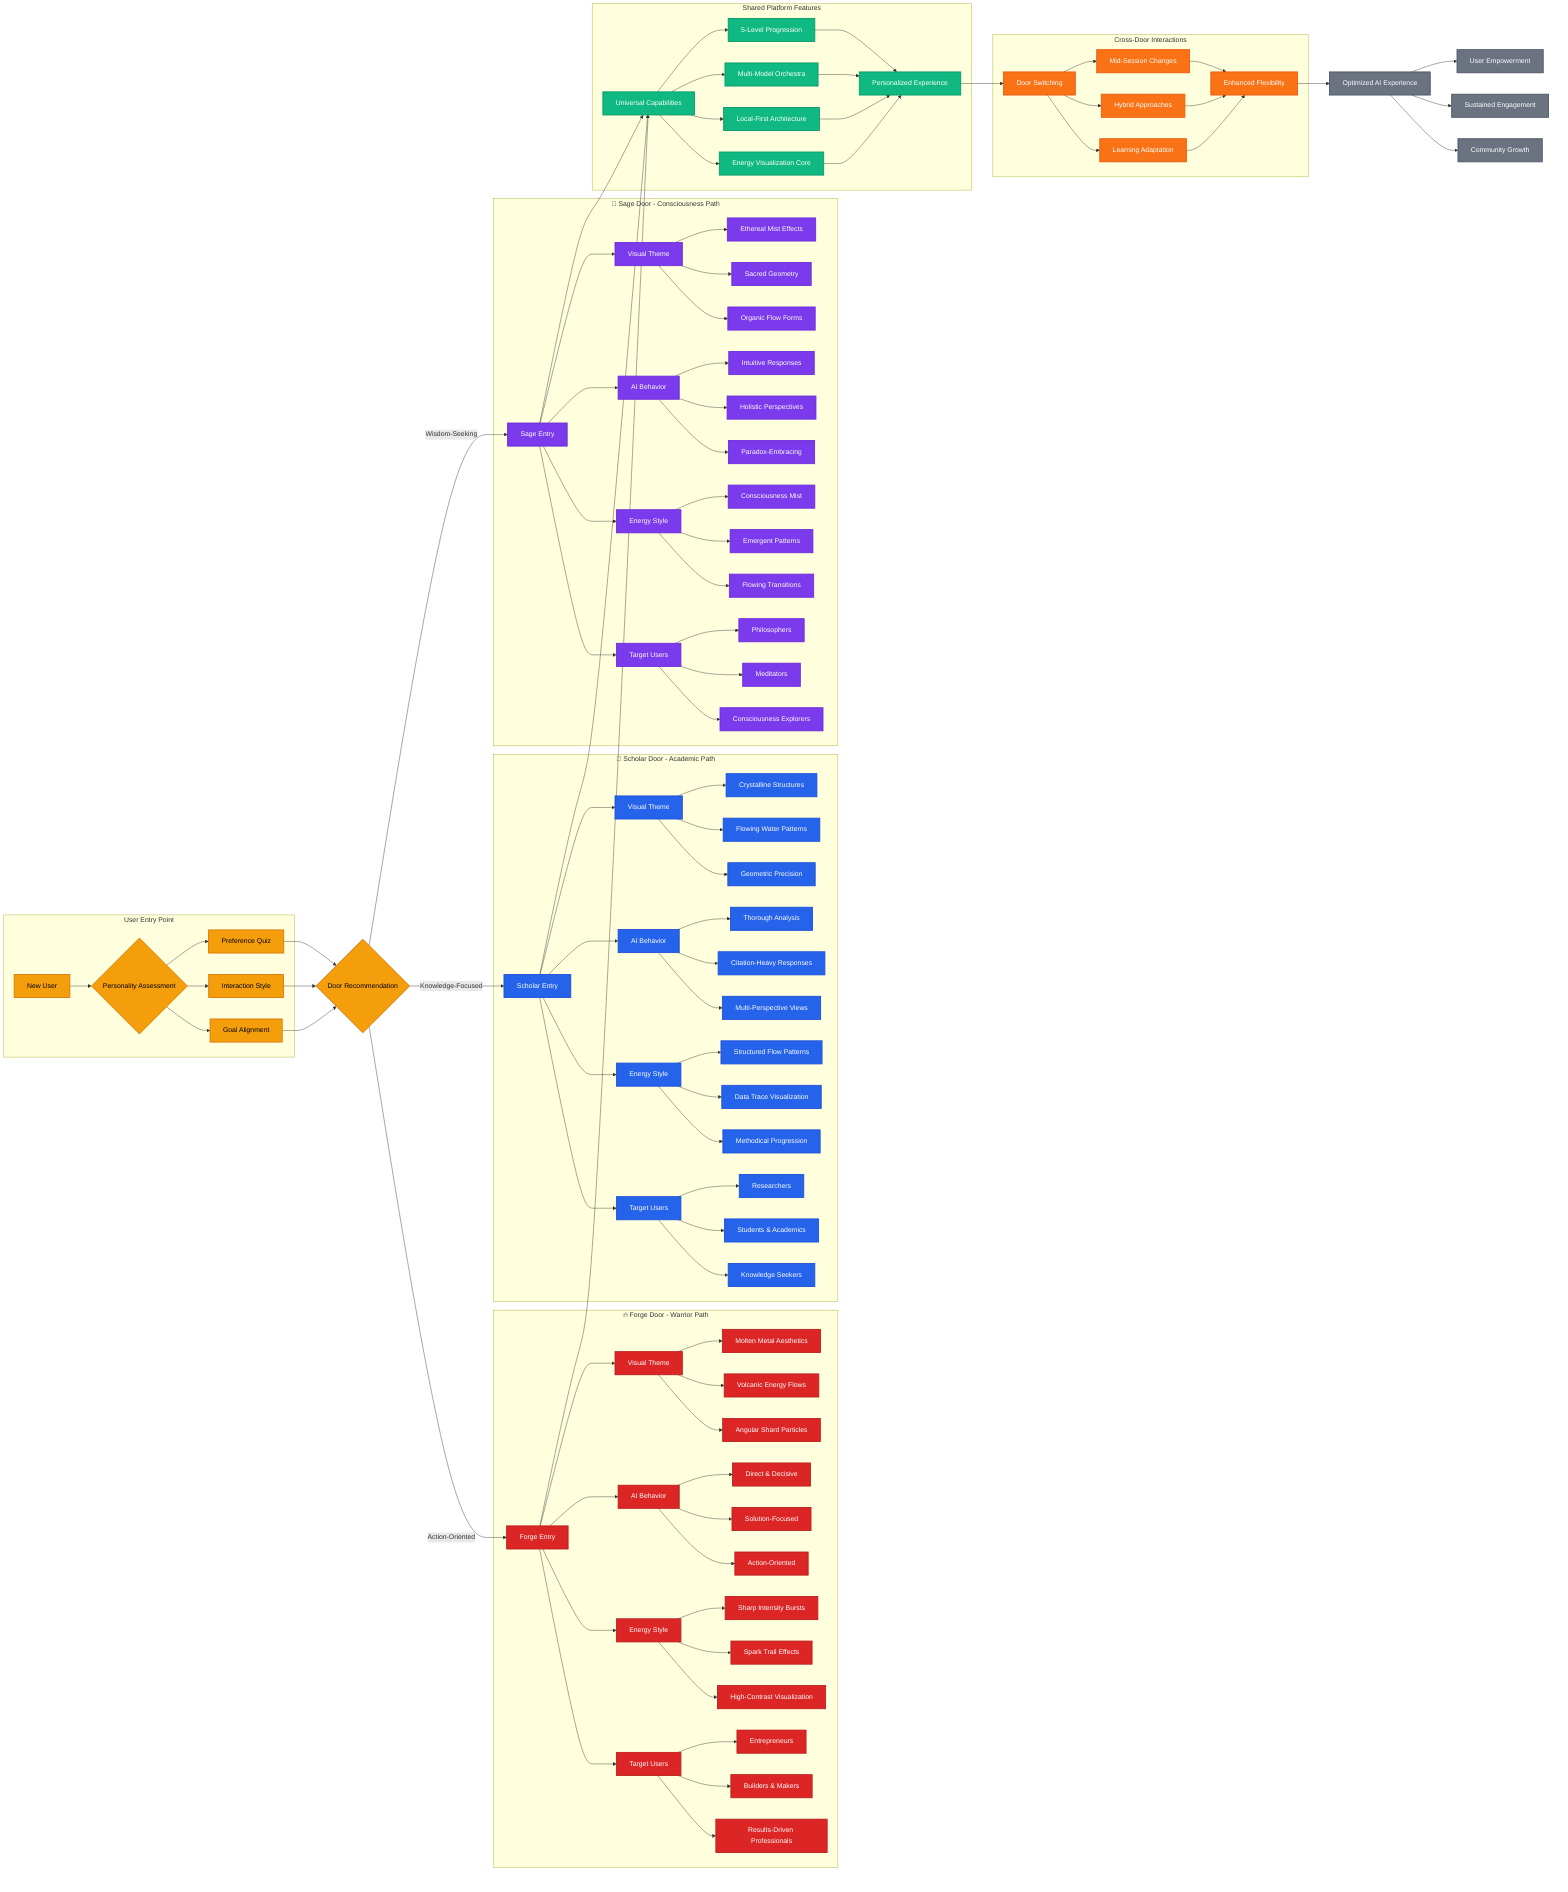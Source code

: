 graph LR
    %% WIRTHFORGE Three Doors System Overview
    %% Shows personalization paths and their characteristics
    
    subgraph "User Entry Point"
        A[New User] --> B{Personality Assessment}
        B --> B1[Preference Quiz]
        B --> B2[Interaction Style]
        B --> B3[Goal Alignment]
    end
    
    subgraph "🔥 Forge Door - Warrior Path"
        C[Forge Entry] --> C1[Visual Theme]
        C1 --> C1a[Molten Metal Aesthetics]
        C1 --> C1b[Volcanic Energy Flows]
        C1 --> C1c[Angular Shard Particles]
        
        C --> C2[AI Behavior]
        C2 --> C2a[Direct & Decisive]
        C2 --> C2b[Solution-Focused]
        C2 --> C2c[Action-Oriented]
        
        C --> C3[Energy Style]
        C3 --> C3a[Sharp Intensity Bursts]
        C3 --> C3b[Spark Trail Effects]
        C3 --> C3c[High-Contrast Visualization]
        
        C --> C4[Target Users]
        C4 --> C4a[Entrepreneurs]
        C4 --> C4b[Builders & Makers]
        C4 --> C4c[Results-Driven Professionals]
    end
    
    subgraph "💎 Scholar Door - Academic Path"
        D[Scholar Entry] --> D1[Visual Theme]
        D1 --> D1a[Crystalline Structures]
        D1 --> D1b[Flowing Water Patterns]
        D1 --> D1c[Geometric Precision]
        
        D --> D2[AI Behavior]
        D2 --> D2a[Thorough Analysis]
        D2 --> D2b[Citation-Heavy Responses]
        D2 --> D2c[Multi-Perspective Views]
        
        D --> D3[Energy Style]
        D3 --> D3a[Structured Flow Patterns]
        D3 --> D3b[Data Trace Visualization]
        D3 --> D3c[Methodical Progression]
        
        D --> D4[Target Users]
        D4 --> D4a[Researchers]
        D4 --> D4b[Students & Academics]
        D4 --> D4c[Knowledge Seekers]
    end
    
    subgraph "🌟 Sage Door - Consciousness Path"
        E[Sage Entry] --> E1[Visual Theme]
        E1 --> E1a[Ethereal Mist Effects]
        E1 --> E1b[Sacred Geometry]
        E1 --> E1c[Organic Flow Forms]
        
        E --> E2[AI Behavior]
        E2 --> E2a[Intuitive Responses]
        E2 --> E2b[Holistic Perspectives]
        E2 --> E2c[Paradox-Embracing]
        
        E --> E3[Energy Style]
        E3 --> E3a[Consciousness Mist]
        E3 --> E3b[Emergent Patterns]
        E3 --> E3c[Flowing Transitions]
        
        E --> E4[Target Users]
        E4 --> E4a[Philosophers]
        E4 --> E4b[Meditators]
        E4 --> E4c[Consciousness Explorers]
    end
    
    %% Door Selection Logic
    B1 --> F{Door Recommendation}
    B2 --> F
    B3 --> F
    
    F -->|Action-Oriented| C
    F -->|Knowledge-Focused| D
    F -->|Wisdom-Seeking| E
    
    %% Cross-Door Features
    subgraph "Shared Platform Features"
        G[Universal Capabilities] --> G1[5-Level Progression]
        G --> G2[Multi-Model Orchestra]
        G --> G3[Local-First Architecture]
        G --> G4[Energy Visualization Core]
        
        G1 --> H[Personalized Experience]
        G2 --> H
        G3 --> H
        G4 --> H
    end
    
    %% Door Interconnection
    C --> G
    D --> G
    E --> G
    
    %% Advanced Features
    subgraph "Cross-Door Interactions"
        I[Door Switching] --> I1[Mid-Session Changes]
        I --> I2[Hybrid Approaches]
        I --> I3[Learning Adaptation]
        
        I1 --> J[Enhanced Flexibility]
        I2 --> J
        I3 --> J
    end
    
    H --> I
    
    %% Outcome Convergence
    J --> K[Optimized AI Experience]
    K --> L[User Empowerment]
    K --> M[Sustained Engagement]
    K --> N[Community Growth]
    
    %% Styling
    classDef entryNode fill:#f59e0b,stroke:#d97706,stroke-width:2px,color:#000
    classDef forgeNode fill:#dc2626,stroke:#b91c1c,stroke-width:2px,color:#fff
    classDef scholarNode fill:#2563eb,stroke:#1d4ed8,stroke-width:2px,color:#fff
    classDef sageNode fill:#7c3aed,stroke:#6d28d9,stroke-width:2px,color:#fff
    classDef sharedNode fill:#10b981,stroke:#059669,stroke-width:2px,color:#fff
    classDef advancedNode fill:#f97316,stroke:#ea580c,stroke-width:2px,color:#fff
    classDef outcomeNode fill:#6b7280,stroke:#4b5563,stroke-width:2px,color:#fff
    
    class A,B,B1,B2,B3,F entryNode
    class C,C1,C1a,C1b,C1c,C2,C2a,C2b,C2c,C3,C3a,C3b,C3c,C4,C4a,C4b,C4c forgeNode
    class D,D1,D1a,D1b,D1c,D2,D2a,D2b,D2c,D3,D3a,D3b,D3c,D4,D4a,D4b,D4c scholarNode
    class E,E1,E1a,E1b,E1c,E2,E2a,E2b,E2c,E3,E3a,E3b,E3c,E4,E4a,E4b,E4c sageNode
    class G,G1,G2,G3,G4,H sharedNode
    class I,I1,I2,I3,J advancedNode
    class K,L,M,N outcomeNode